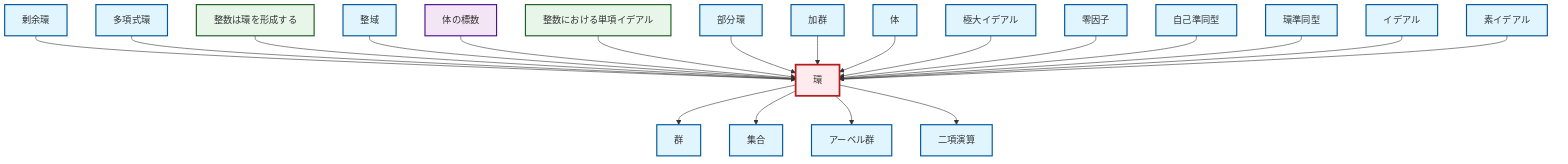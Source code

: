 graph TD
    classDef definition fill:#e1f5fe,stroke:#01579b,stroke-width:2px
    classDef theorem fill:#f3e5f5,stroke:#4a148c,stroke-width:2px
    classDef axiom fill:#fff3e0,stroke:#e65100,stroke-width:2px
    classDef example fill:#e8f5e9,stroke:#1b5e20,stroke-width:2px
    classDef current fill:#ffebee,stroke:#b71c1c,stroke-width:3px
    def-ring["環"]:::definition
    ex-principal-ideal["整数における単項イデアル"]:::example
    def-group["群"]:::definition
    def-maximal-ideal["極大イデアル"]:::definition
    def-module["加群"]:::definition
    def-polynomial-ring["多項式環"]:::definition
    def-field["体"]:::definition
    def-zero-divisor["零因子"]:::definition
    def-integral-domain["整域"]:::definition
    def-prime-ideal["素イデアル"]:::definition
    def-subring["部分環"]:::definition
    thm-field-characteristic["体の標数"]:::theorem
    def-set["集合"]:::definition
    def-binary-operation["二項演算"]:::definition
    def-endomorphism["自己準同型"]:::definition
    def-quotient-ring["剰余環"]:::definition
    def-abelian-group["アーベル群"]:::definition
    def-ideal["イデアル"]:::definition
    ex-integers-ring["整数は環を形成する"]:::example
    def-ring-homomorphism["環準同型"]:::definition
    def-ring --> def-group
    def-quotient-ring --> def-ring
    def-polynomial-ring --> def-ring
    def-ring --> def-set
    def-ring --> def-abelian-group
    ex-integers-ring --> def-ring
    def-integral-domain --> def-ring
    thm-field-characteristic --> def-ring
    ex-principal-ideal --> def-ring
    def-subring --> def-ring
    def-module --> def-ring
    def-field --> def-ring
    def-maximal-ideal --> def-ring
    def-zero-divisor --> def-ring
    def-endomorphism --> def-ring
    def-ring-homomorphism --> def-ring
    def-ideal --> def-ring
    def-ring --> def-binary-operation
    def-prime-ideal --> def-ring
    class def-ring current